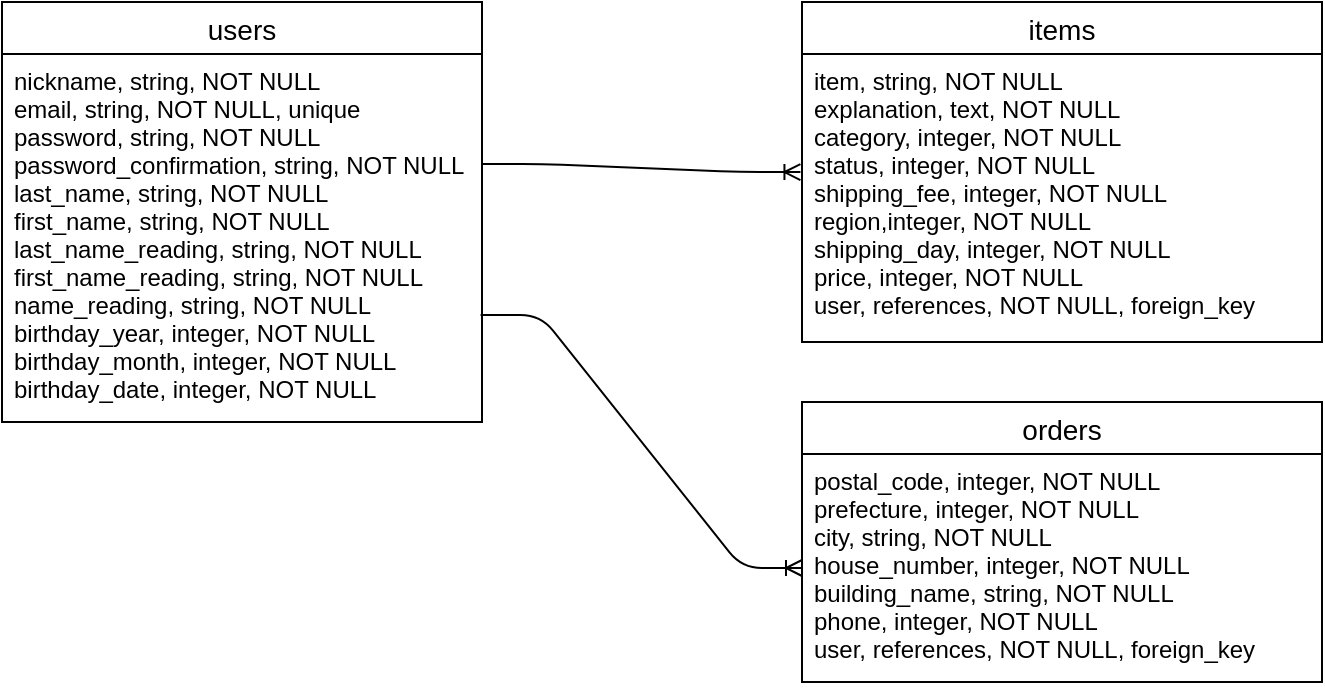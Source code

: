 <mxfile>
    <diagram id="ZGMxFDYuT92vshTVlM9m" name="ページ1">
        <mxGraphModel dx="337" dy="332" grid="1" gridSize="10" guides="1" tooltips="1" connect="1" arrows="1" fold="1" page="1" pageScale="1" pageWidth="850" pageHeight="1100" math="0" shadow="0">
            <root>
                <mxCell id="0"/>
                <mxCell id="1" parent="0"/>
                <mxCell id="2" value="users" style="swimlane;fontStyle=0;childLayout=stackLayout;horizontal=1;startSize=26;horizontalStack=0;resizeParent=1;resizeParentMax=0;resizeLast=0;collapsible=1;marginBottom=0;align=center;fontSize=14;" parent="1" vertex="1">
                    <mxGeometry x="80" y="200" width="240" height="210" as="geometry"/>
                </mxCell>
                <mxCell id="3" value="nickname, string, NOT NULL&#10;email, string, NOT NULL, unique&#10;password, string, NOT NULL&#10;password_confirmation, string, NOT NULL&#10;last_name, string, NOT NULL&#10;first_name, string, NOT NULL&#10;last_name_reading, string, NOT NULL&#10;first_name_reading, string, NOT NULL&#10;name_reading, string, NOT NULL&#10;birthday_year, integer, NOT NULL&#10;birthday_month, integer, NOT NULL&#10;birthday_date, integer, NOT NULL" style="text;strokeColor=none;fillColor=none;spacingLeft=4;spacingRight=4;overflow=hidden;rotatable=0;points=[[0,0.5],[1,0.5]];portConstraint=eastwest;fontSize=12;" parent="2" vertex="1">
                    <mxGeometry y="26" width="240" height="184" as="geometry"/>
                </mxCell>
                <mxCell id="6" value="items" style="swimlane;fontStyle=0;childLayout=stackLayout;horizontal=1;startSize=26;horizontalStack=0;resizeParent=1;resizeParentMax=0;resizeLast=0;collapsible=1;marginBottom=0;align=center;fontSize=14;" parent="1" vertex="1">
                    <mxGeometry x="480" y="200" width="260" height="170" as="geometry"/>
                </mxCell>
                <mxCell id="7" value="item, string, NOT NULL&#10;explanation, text, NOT NULL&#10;category, integer, NOT NULL&#10;status, integer, NOT NULL&#10;shipping_fee, integer, NOT NULL&#10;region,integer, NOT NULL&#10;shipping_day, integer, NOT NULL&#10;price, integer, NOT NULL&#10;user, references, NOT NULL, foreign_key" style="text;strokeColor=none;fillColor=none;spacingLeft=4;spacingRight=4;overflow=hidden;rotatable=0;points=[[0,0.5],[1,0.5]];portConstraint=eastwest;fontSize=12;" parent="6" vertex="1">
                    <mxGeometry y="26" width="260" height="144" as="geometry"/>
                </mxCell>
                <mxCell id="14" style="edgeStyle=none;html=1;entryX=0.486;entryY=1;entryDx=0;entryDy=0;entryPerimeter=0;" parent="6" source="6" target="7" edge="1">
                    <mxGeometry relative="1" as="geometry"/>
                </mxCell>
                <mxCell id="10" value="orders" style="swimlane;fontStyle=0;childLayout=stackLayout;horizontal=1;startSize=26;horizontalStack=0;resizeParent=1;resizeParentMax=0;resizeLast=0;collapsible=1;marginBottom=0;align=center;fontSize=14;" parent="1" vertex="1">
                    <mxGeometry x="480" y="400" width="260" height="140" as="geometry"/>
                </mxCell>
                <mxCell id="11" value="postal_code, integer, NOT NULL&#10;prefecture, integer, NOT NULL&#10;city, string, NOT NULL&#10;house_number, integer, NOT NULL&#10;building_name, string, NOT NULL&#10;phone, integer, NOT NULL&#10;user, references, NOT NULL, foreign_key" style="text;strokeColor=none;fillColor=none;spacingLeft=4;spacingRight=4;overflow=hidden;rotatable=0;points=[[0,0.5],[1,0.5]];portConstraint=eastwest;fontSize=12;" parent="10" vertex="1">
                    <mxGeometry y="26" width="260" height="114" as="geometry"/>
                </mxCell>
                <mxCell id="17" value="" style="edgeStyle=entityRelationEdgeStyle;fontSize=12;html=1;endArrow=ERoneToMany;entryX=-0.003;entryY=0.41;entryDx=0;entryDy=0;entryPerimeter=0;" edge="1" parent="1" target="7">
                    <mxGeometry width="100" height="100" relative="1" as="geometry">
                        <mxPoint x="320" y="281" as="sourcePoint"/>
                        <mxPoint x="410" y="290" as="targetPoint"/>
                    </mxGeometry>
                </mxCell>
                <mxCell id="18" value="" style="edgeStyle=entityRelationEdgeStyle;fontSize=12;html=1;endArrow=ERoneToMany;entryX=0;entryY=0.5;entryDx=0;entryDy=0;exitX=0.997;exitY=0.709;exitDx=0;exitDy=0;exitPerimeter=0;" edge="1" parent="1" source="3" target="11">
                    <mxGeometry width="100" height="100" relative="1" as="geometry">
                        <mxPoint x="160" y="360.06" as="sourcePoint"/>
                        <mxPoint x="316.16" y="360.0" as="targetPoint"/>
                    </mxGeometry>
                </mxCell>
            </root>
        </mxGraphModel>
    </diagram>
</mxfile>